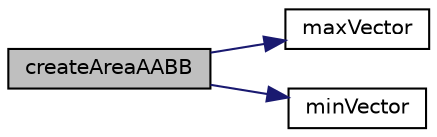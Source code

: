 digraph "createAreaAABB"
{
 // LATEX_PDF_SIZE
  edge [fontname="Helvetica",fontsize="10",labelfontname="Helvetica",labelfontsize="10"];
  node [fontname="Helvetica",fontsize="10",shape=record];
  rankdir="LR";
  Node1 [label="createAreaAABB",height=0.2,width=0.4,color="black", fillcolor="grey75", style="filled", fontcolor="black",tooltip="Recursively creates an AABB tree for a single area."];
  Node1 -> Node2 [color="midnightblue",fontsize="10",style="solid",fontname="Helvetica"];
  Node2 [label="maxVector",height=0.2,width=0.4,color="black", fillcolor="white", style="filled",URL="$AABB_8cpp.html#a445c2c3a703ab69e974859af3682b1a5",tooltip="Constructs a maximum vector from two vectors."];
  Node1 -> Node3 [color="midnightblue",fontsize="10",style="solid",fontname="Helvetica"];
  Node3 [label="minVector",height=0.2,width=0.4,color="black", fillcolor="white", style="filled",URL="$AABB_8cpp.html#abc4a6a4eceb21ddd3da0192c2953f865",tooltip="Constructs a minimum vector from two vectors."];
}
